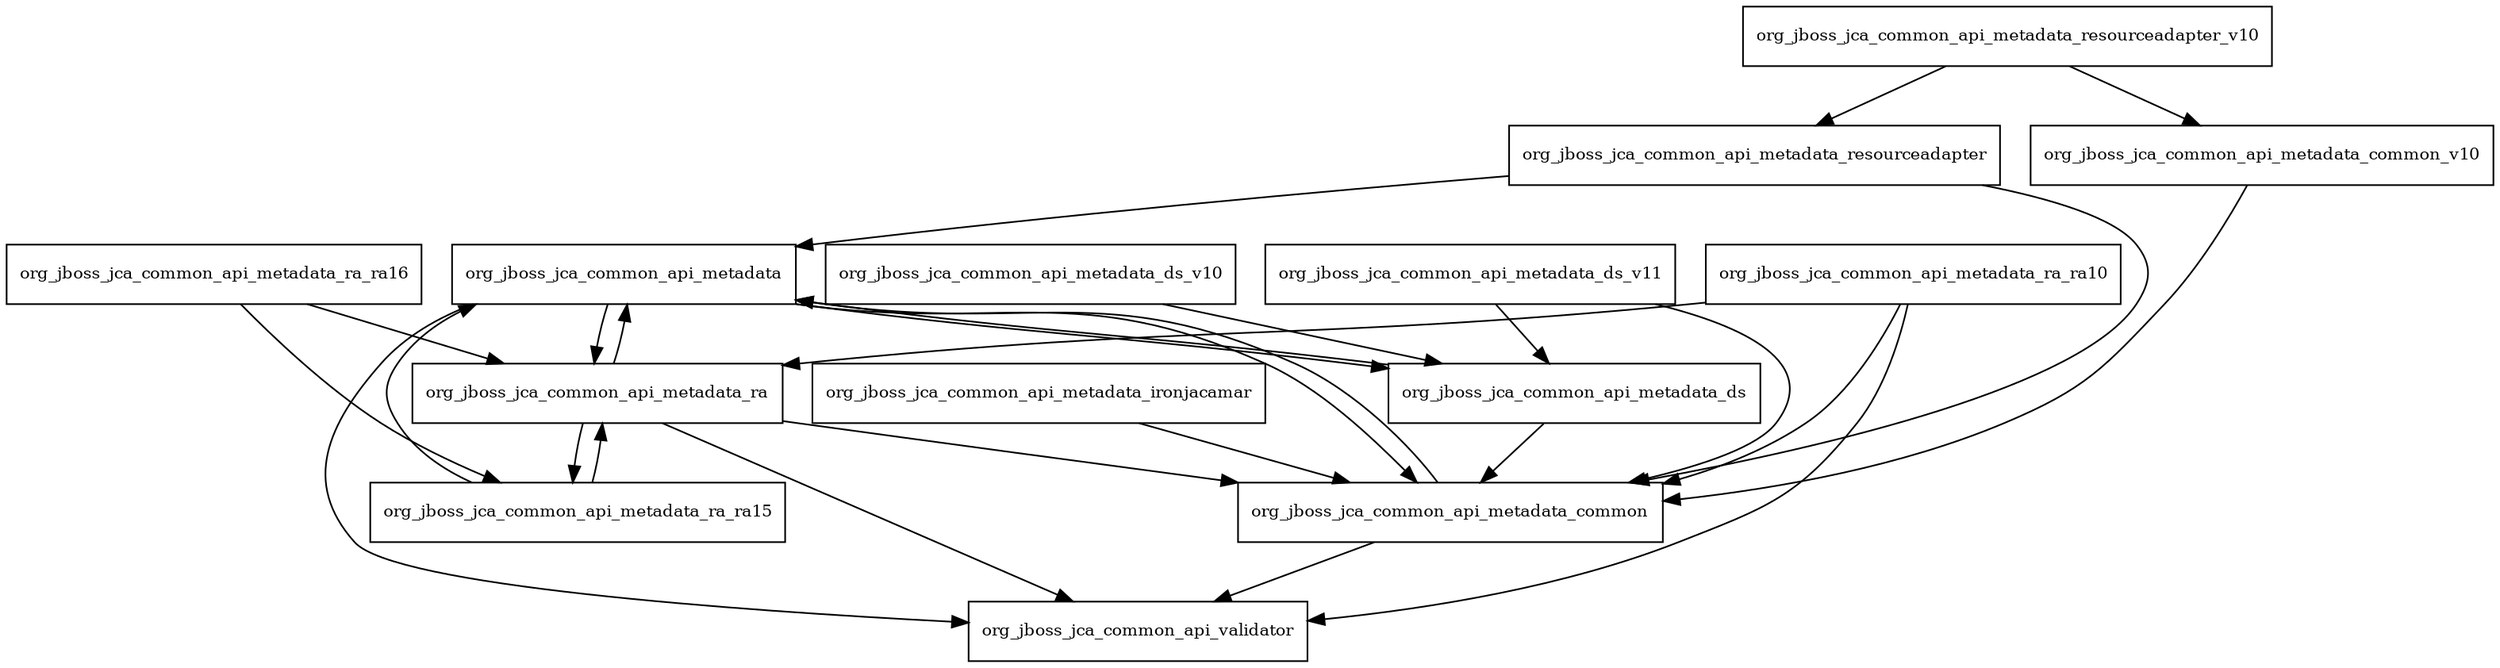 digraph ironjacamar_common_api_1_0_26_Final_redhat_1_package_dependencies {
  node [shape = box, fontsize=10.0];
  org_jboss_jca_common_api_metadata -> org_jboss_jca_common_api_metadata_common;
  org_jboss_jca_common_api_metadata -> org_jboss_jca_common_api_metadata_ds;
  org_jboss_jca_common_api_metadata -> org_jboss_jca_common_api_metadata_ra;
  org_jboss_jca_common_api_metadata -> org_jboss_jca_common_api_validator;
  org_jboss_jca_common_api_metadata_common -> org_jboss_jca_common_api_metadata;
  org_jboss_jca_common_api_metadata_common -> org_jboss_jca_common_api_validator;
  org_jboss_jca_common_api_metadata_common_v10 -> org_jboss_jca_common_api_metadata_common;
  org_jboss_jca_common_api_metadata_ds -> org_jboss_jca_common_api_metadata;
  org_jboss_jca_common_api_metadata_ds -> org_jboss_jca_common_api_metadata_common;
  org_jboss_jca_common_api_metadata_ds_v10 -> org_jboss_jca_common_api_metadata_ds;
  org_jboss_jca_common_api_metadata_ds_v11 -> org_jboss_jca_common_api_metadata_common;
  org_jboss_jca_common_api_metadata_ds_v11 -> org_jboss_jca_common_api_metadata_ds;
  org_jboss_jca_common_api_metadata_ironjacamar -> org_jboss_jca_common_api_metadata_common;
  org_jboss_jca_common_api_metadata_ra -> org_jboss_jca_common_api_metadata;
  org_jboss_jca_common_api_metadata_ra -> org_jboss_jca_common_api_metadata_common;
  org_jboss_jca_common_api_metadata_ra -> org_jboss_jca_common_api_metadata_ra_ra15;
  org_jboss_jca_common_api_metadata_ra -> org_jboss_jca_common_api_validator;
  org_jboss_jca_common_api_metadata_ra_ra10 -> org_jboss_jca_common_api_metadata_common;
  org_jboss_jca_common_api_metadata_ra_ra10 -> org_jboss_jca_common_api_metadata_ra;
  org_jboss_jca_common_api_metadata_ra_ra10 -> org_jboss_jca_common_api_validator;
  org_jboss_jca_common_api_metadata_ra_ra15 -> org_jboss_jca_common_api_metadata;
  org_jboss_jca_common_api_metadata_ra_ra15 -> org_jboss_jca_common_api_metadata_ra;
  org_jboss_jca_common_api_metadata_ra_ra16 -> org_jboss_jca_common_api_metadata_ra;
  org_jboss_jca_common_api_metadata_ra_ra16 -> org_jboss_jca_common_api_metadata_ra_ra15;
  org_jboss_jca_common_api_metadata_resourceadapter -> org_jboss_jca_common_api_metadata;
  org_jboss_jca_common_api_metadata_resourceadapter -> org_jboss_jca_common_api_metadata_common;
  org_jboss_jca_common_api_metadata_resourceadapter_v10 -> org_jboss_jca_common_api_metadata_common_v10;
  org_jboss_jca_common_api_metadata_resourceadapter_v10 -> org_jboss_jca_common_api_metadata_resourceadapter;
}
